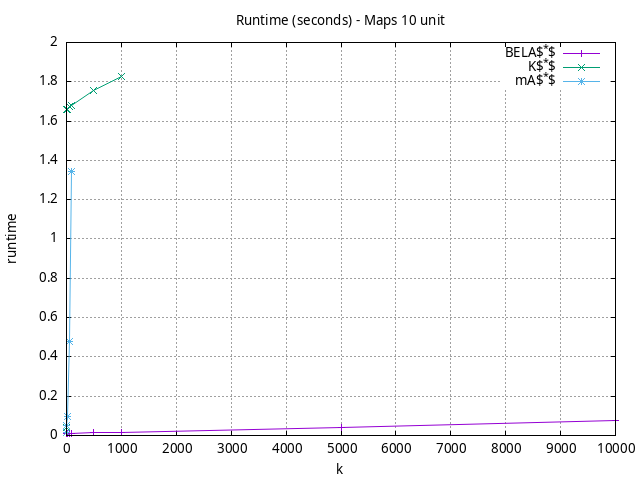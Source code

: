 #!/usr/bin/gnuplot
# -*- coding: utf-8 -*-
#
# results/maps/unit/10/random512-10.heuristic.unit.runtime.gnuplot
#
# Started on 04/02/2024 21:34:06
# Author: Carlos Linares López
set grid
set xlabel "k"
set ylabel "runtime"

set title "Runtime (seconds) - Maps 10 unit"

set terminal png enhanced font "Ariel,10"
set output 'random512-10.heuristic.unit.runtime.png'

plot "-" title "BELA$^*$"      with linesp, "-" title "K$^*$"      with linesp, "-" title "mA$^*$"      with linesp

	1 0.0095319015
	5 0.0091299487
	10 0.0092643903
	50 0.0099173531
	100 0.010432438399999999
	500 0.0134595168
	1000 0.016826354
	5000 0.042469361000000004
	10000 0.07576407900000001
end
	1 0.038943073
	5 1.6595031600000005
	10 1.6566014800000002
	50 1.6741290300000002
	100 1.67907859
	500 1.7537440199999998
	1000 1.8245922300000001
end
	1 0.015921115700000002
	5 0.05150346000000001
	10 0.09579583800000002
	50 0.47699214999999995
	100 1.3410743299999996
end
